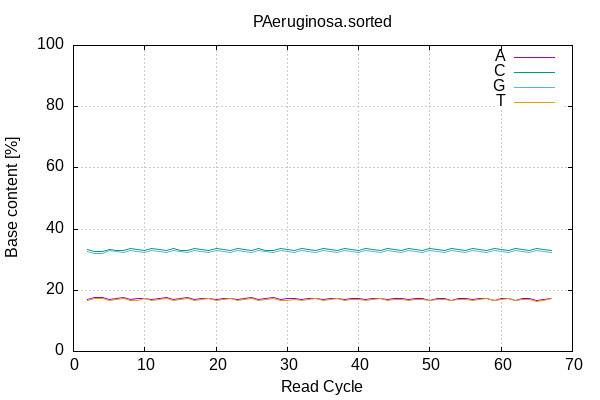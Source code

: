 
            set terminal png size 600,400 truecolor
            set output "bam_stats/acgt-cycles.png"
            set grid xtics ytics y2tics back lc rgb "#cccccc"
            set style line 1 linecolor rgb "green"
            set style line 2 linecolor rgb "red"
            set style line 3 linecolor rgb "black"
            set style line 4 linecolor rgb "blue"
            set style increment user
            set ylabel "Base content [%]"
            set xlabel "Read Cycle"
            set yrange [0:100]
            set title "PAeruginosa.sorted" noenhanced
            plot '-' w l ti 'A', '-' w l ti 'C', '-' w l ti 'G', '-' w l ti 'T'
        2	17.00
3	17.69
4	17.79
5	17.01
6	17.32
7	17.60
8	16.89
9	17.19
10	17.46
11	16.85
12	17.22
13	17.50
14	16.86
15	17.27
16	17.50
17	16.89
18	17.19
19	17.46
20	16.91
21	17.23
22	17.47
23	16.86
24	17.22
25	17.52
26	16.90
27	17.26
28	17.50
29	16.86
30	17.19
31	17.45
32	16.88
33	17.21
34	17.47
35	16.89
36	17.27
37	17.48
38	16.86
39	17.22
40	17.44
41	16.86
42	17.16
43	17.44
44	16.87
45	17.20
46	17.46
47	16.86
48	17.22
49	17.43
50	16.83
51	17.19
52	17.42
53	16.82
54	17.16
55	17.43
56	16.85
57	17.20
58	17.42
59	16.83
60	17.18
61	17.42
62	16.81
63	17.19
64	17.40
65	16.74
66	17.11
67	17.42
end
2	33.44
3	32.75
4	32.66
5	33.44
6	33.09
7	32.85
8	33.54
9	33.27
10	32.99
11	33.61
12	33.19
13	32.95
14	33.54
15	33.14
16	32.91
17	33.56
18	33.22
19	32.97
20	33.55
21	33.22
22	32.96
23	33.55
24	33.19
25	32.92
26	33.54
27	33.10
28	32.93
29	33.54
30	33.20
31	32.97
32	33.57
33	33.19
34	32.92
35	33.56
36	33.17
37	32.94
38	33.58
39	33.17
40	32.97
41	33.59
42	33.26
43	32.97
44	33.57
45	33.21
46	32.95
47	33.59
48	33.19
49	32.99
50	33.61
51	33.22
52	33.03
53	33.59
54	33.22
55	33.00
56	33.59
57	33.20
58	32.99
59	33.61
60	33.20
61	32.97
62	33.65
63	33.23
64	33.03
65	33.66
66	33.34
67	33.01
end
2	32.81
3	32.17
4	32.08
5	32.87
6	32.66
7	32.32
8	33.02
9	32.74
10	32.39
11	33.00
12	32.70
13	32.35
14	33.02
15	32.63
16	32.39
17	33.02
18	32.73
19	32.41
20	33.02
21	32.70
22	32.40
23	33.03
24	32.67
25	32.36
26	32.97
27	32.69
28	32.39
29	33.06
30	32.78
31	32.43
32	32.99
33	32.69
34	32.42
35	32.98
36	32.63
37	32.40
38	33.00
39	32.72
40	32.45
41	33.03
42	32.73
43	32.42
44	32.99
45	32.71
46	32.44
47	33.02
48	32.70
49	32.43
50	33.05
51	32.71
52	32.46
53	33.07
54	32.75
55	32.44
56	33.00
57	32.70
58	32.44
59	33.02
60	32.72
61	32.45
62	33.02
63	32.74
64	32.46
65	33.13
66	32.81
67	32.38
end
2	16.76
3	17.39
4	17.48
5	16.68
6	16.93
7	17.23
8	16.54
9	16.79
10	17.17
11	16.54
12	16.90
13	17.20
14	16.58
15	16.95
16	17.20
17	16.53
18	16.86
19	17.16
20	16.53
21	16.85
22	17.18
23	16.56
24	16.91
25	17.20
26	16.60
27	16.96
28	17.18
29	16.54
30	16.83
31	17.15
32	16.56
33	16.91
34	17.19
35	16.58
36	16.93
37	17.19
38	16.56
39	16.88
40	17.15
41	16.52
42	16.86
43	17.16
44	16.56
45	16.88
46	17.15
47	16.53
48	16.89
49	17.15
50	16.51
51	16.88
52	17.08
53	16.52
54	16.87
55	17.14
56	16.55
57	16.90
58	17.16
59	16.54
60	16.90
61	17.16
62	16.52
63	16.84
64	17.11
65	16.46
66	16.73
67	17.20
end
